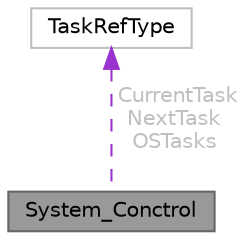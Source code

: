 digraph "System_Conctrol"
{
 // LATEX_PDF_SIZE
  bgcolor="transparent";
  edge [fontname=Helvetica,fontsize=10,labelfontname=Helvetica,labelfontsize=10];
  node [fontname=Helvetica,fontsize=10,shape=box,height=0.2,width=0.4];
  Node1 [id="Node000001",label="System_Conctrol",height=0.2,width=0.4,color="gray40", fillcolor="grey60", style="filled", fontcolor="black",tooltip=" "];
  Node2 -> Node1 [id="edge1_Node000001_Node000002",dir="back",color="darkorchid3",style="dashed",tooltip=" ",label=" CurrentTask\nNextTask\nOSTasks",fontcolor="grey" ];
  Node2 [id="Node000002",label="TaskRefType",height=0.2,width=0.4,color="grey75", fillcolor="white", style="filled",URL="$struct_task_ref_type.html",tooltip=" "];
}
